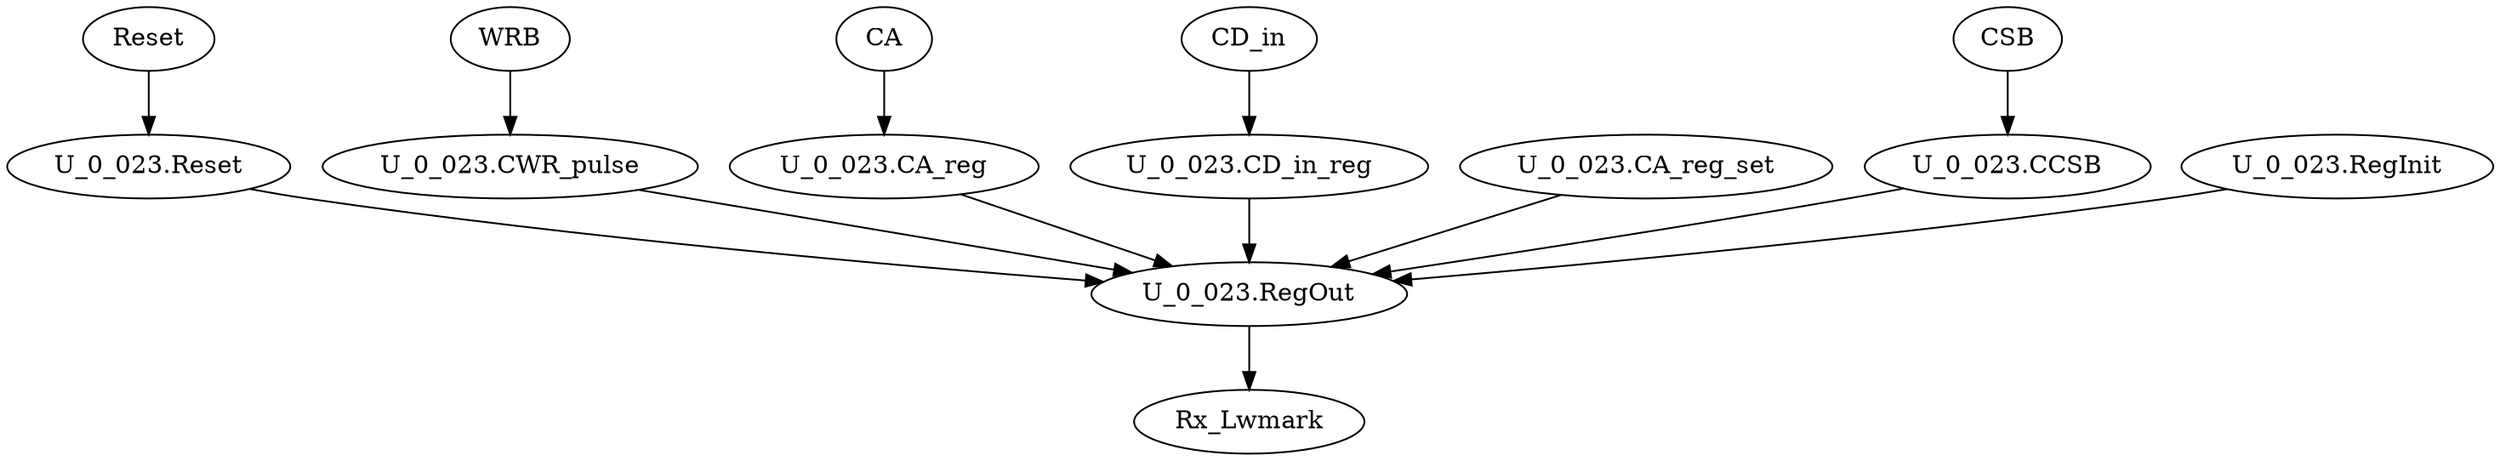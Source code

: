 strict digraph "" {
	Reset	 [complexity=1,
		importance=0.0308170945521,
		rank=0.0308170945521];
	"U_0_023.Reset"	 [complexity=1,
		importance=0.029063591725,
		rank=0.029063591725];
	Reset -> "U_0_023.Reset";
	WRB	 [complexity=4,
		importance=0.0171685902472,
		rank=0.00429214756179];
	"U_0_023.CWR_pulse"	 [complexity=4,
		importance=0.01541508742,
		rank=0.00385377185501];
	WRB -> "U_0_023.CWR_pulse";
	"U_0_023.CA_reg"	 [complexity=4,
		importance=0.01541508742,
		rank=0.00385377185501];
	"U_0_023.RegOut"	 [complexity=0,
		importance=0.0136486911662,
		rank=0.0];
	"U_0_023.CA_reg" -> "U_0_023.RegOut";
	Rx_Lwmark	 [complexity=0,
		importance=0.00571852560641,
		rank=0.0];
	CA	 [complexity=4,
		importance=0.0171685902472,
		rank=0.00429214756179];
	CA -> "U_0_023.CA_reg";
	"U_0_023.CD_in_reg"	 [complexity=2,
		importance=0.0154295925251,
		rank=0.00771479626255];
	"U_0_023.CD_in_reg" -> "U_0_023.RegOut";
	"U_0_023.CA_reg_set"	 [complexity=4,
		importance=0.0154021939933,
		rank=0.00385054849833];
	"U_0_023.CA_reg_set" -> "U_0_023.RegOut";
	"U_0_023.CWR_pulse" -> "U_0_023.RegOut";
	CD_in	 [complexity=2,
		importance=0.0171830953522,
		rank=0.00859154767611];
	CD_in -> "U_0_023.CD_in_reg";
	"U_0_023.CCSB"	 [complexity=4,
		importance=0.01541508742,
		rank=0.00385377185501];
	"U_0_023.CCSB" -> "U_0_023.RegOut";
	"U_0_023.RegInit"	 [complexity=2,
		importance=0.0154021939933,
		rank=0.00770109699667];
	"U_0_023.RegInit" -> "U_0_023.RegOut";
	"U_0_023.Reset" -> "U_0_023.RegOut";
	CSB	 [complexity=4,
		importance=0.0171685902472,
		rank=0.00429214756179];
	CSB -> "U_0_023.CCSB";
	"U_0_023.RegOut" -> Rx_Lwmark;
}
